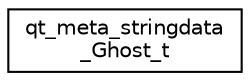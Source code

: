 digraph "Graphical Class Hierarchy"
{
 // LATEX_PDF_SIZE
  edge [fontname="Helvetica",fontsize="10",labelfontname="Helvetica",labelfontsize="10"];
  node [fontname="Helvetica",fontsize="10",shape=record];
  rankdir="LR";
  Node0 [label="qt_meta_stringdata\l_Ghost_t",height=0.2,width=0.4,color="black", fillcolor="white", style="filled",URL="$structqt__meta__stringdata__Ghost__t.html",tooltip=" "];
}
